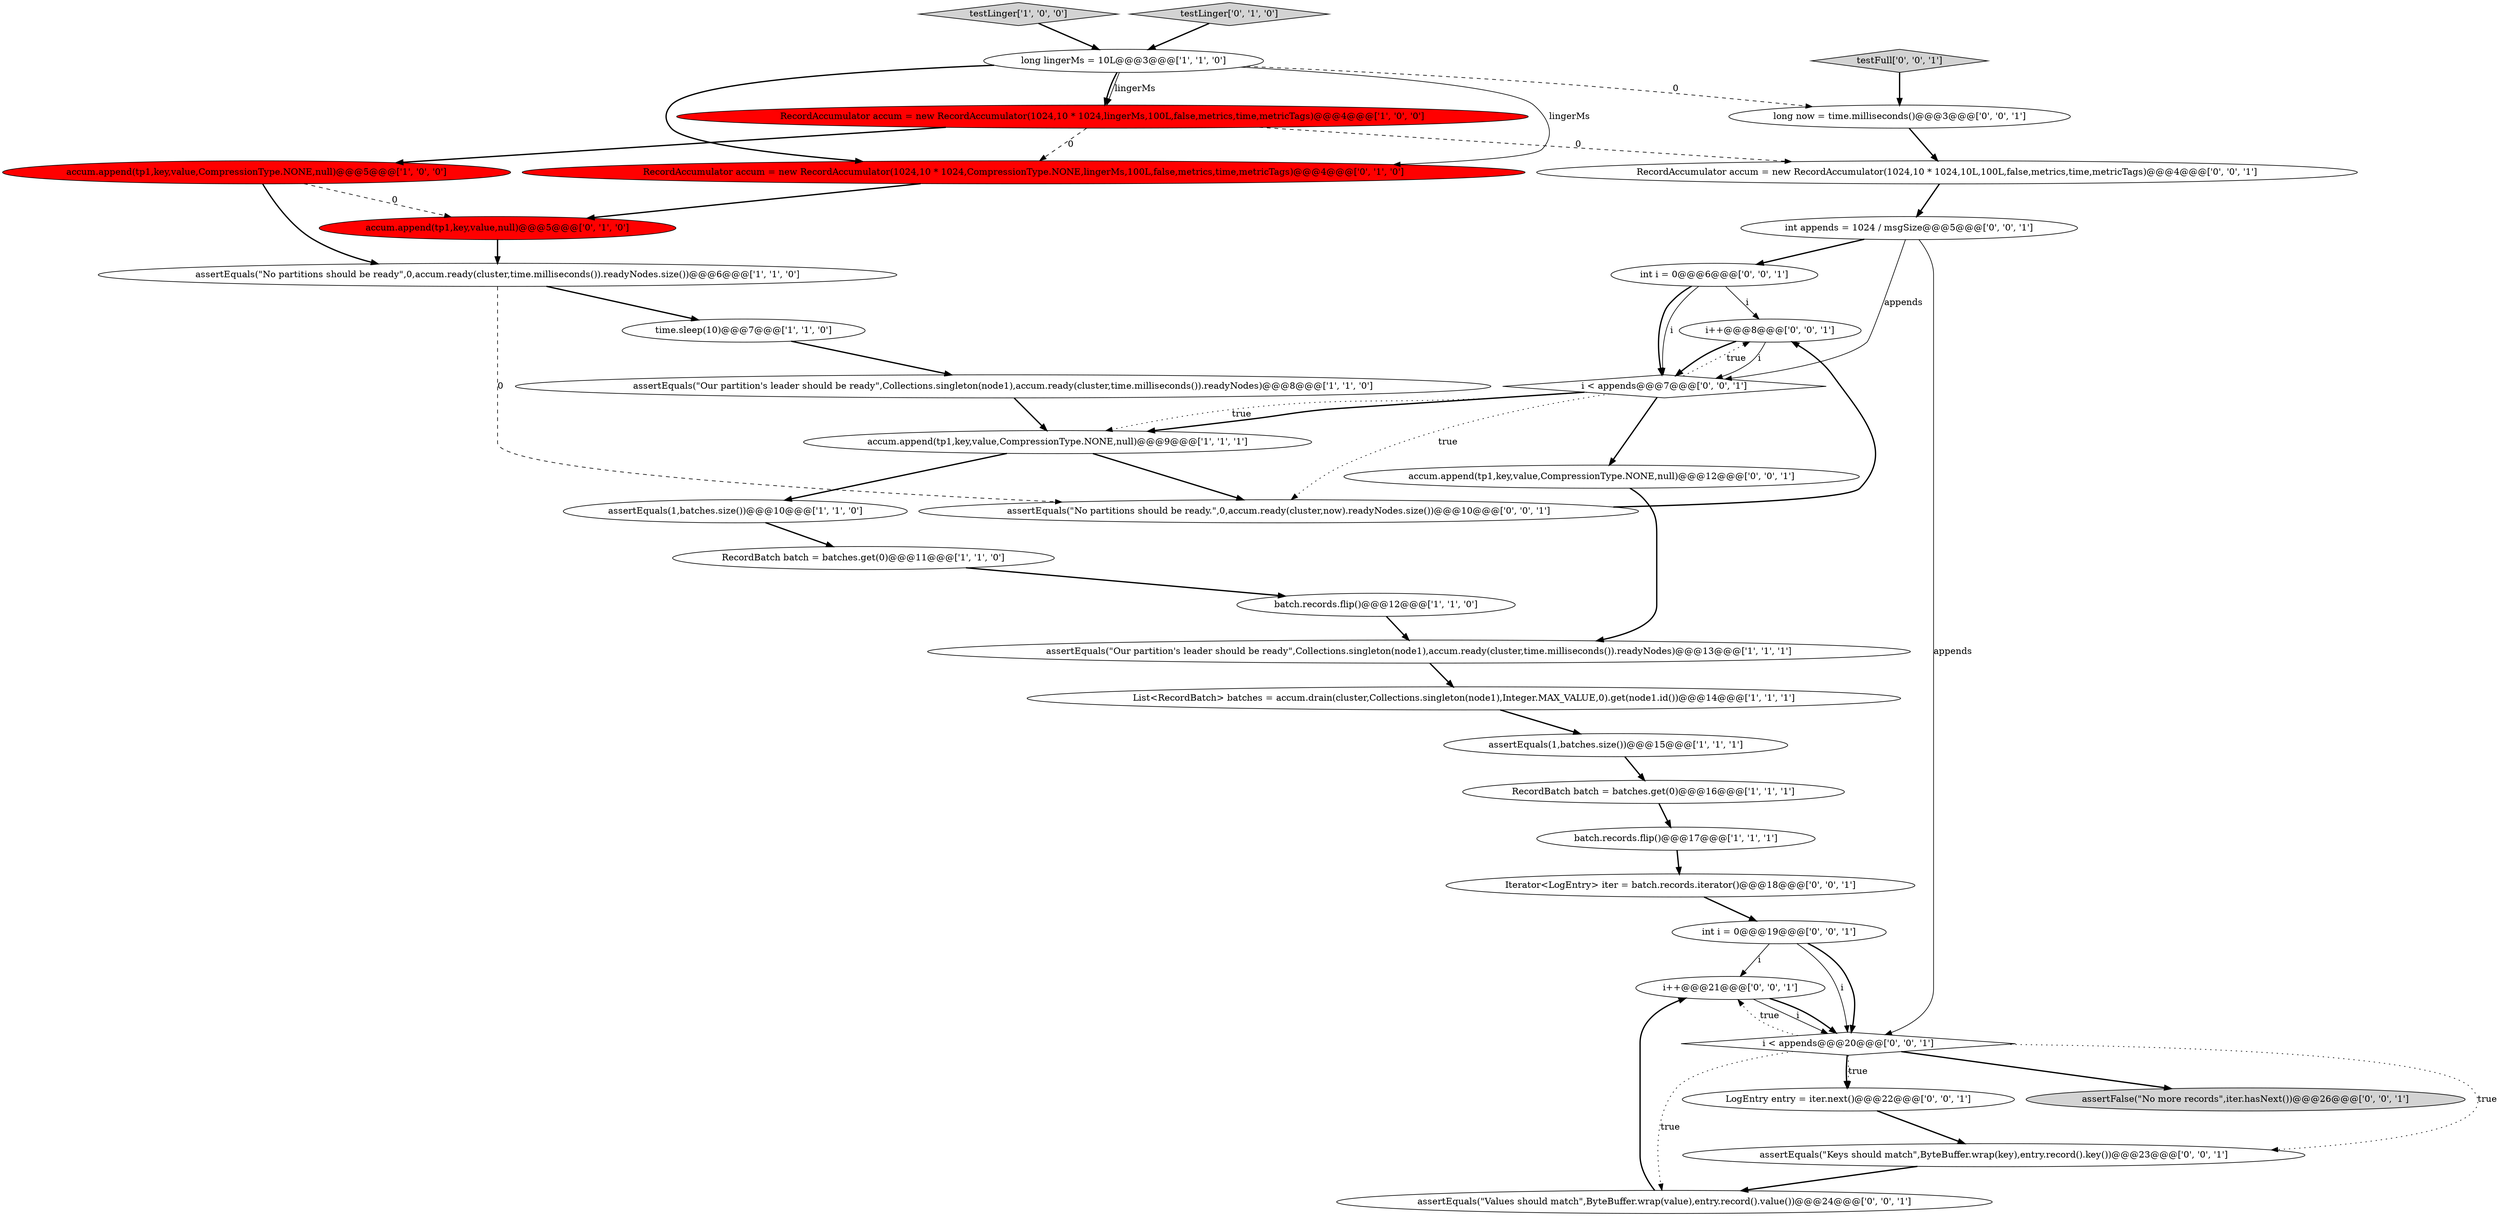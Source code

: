 digraph {
9 [style = filled, label = "assertEquals(\"Our partition's leader should be ready\",Collections.singleton(node1),accum.ready(cluster,time.milliseconds()).readyNodes)@@@13@@@['1', '1', '1']", fillcolor = white, shape = ellipse image = "AAA0AAABBB1BBB"];
24 [style = filled, label = "assertEquals(\"No partitions should be ready.\",0,accum.ready(cluster,now).readyNodes.size())@@@10@@@['0', '0', '1']", fillcolor = white, shape = ellipse image = "AAA0AAABBB3BBB"];
29 [style = filled, label = "int i = 0@@@6@@@['0', '0', '1']", fillcolor = white, shape = ellipse image = "AAA0AAABBB3BBB"];
13 [style = filled, label = "batch.records.flip()@@@12@@@['1', '1', '0']", fillcolor = white, shape = ellipse image = "AAA0AAABBB1BBB"];
3 [style = filled, label = "RecordBatch batch = batches.get(0)@@@16@@@['1', '1', '1']", fillcolor = white, shape = ellipse image = "AAA0AAABBB1BBB"];
15 [style = filled, label = "time.sleep(10)@@@7@@@['1', '1', '0']", fillcolor = white, shape = ellipse image = "AAA0AAABBB1BBB"];
27 [style = filled, label = "int appends = 1024 / msgSize@@@5@@@['0', '0', '1']", fillcolor = white, shape = ellipse image = "AAA0AAABBB3BBB"];
17 [style = filled, label = "accum.append(tp1,key,value,null)@@@5@@@['0', '1', '0']", fillcolor = red, shape = ellipse image = "AAA1AAABBB2BBB"];
7 [style = filled, label = "assertEquals(1,batches.size())@@@15@@@['1', '1', '1']", fillcolor = white, shape = ellipse image = "AAA0AAABBB1BBB"];
31 [style = filled, label = "Iterator<LogEntry> iter = batch.records.iterator()@@@18@@@['0', '0', '1']", fillcolor = white, shape = ellipse image = "AAA0AAABBB3BBB"];
34 [style = filled, label = "testFull['0', '0', '1']", fillcolor = lightgray, shape = diamond image = "AAA0AAABBB3BBB"];
10 [style = filled, label = "List<RecordBatch> batches = accum.drain(cluster,Collections.singleton(node1),Integer.MAX_VALUE,0).get(node1.id())@@@14@@@['1', '1', '1']", fillcolor = white, shape = ellipse image = "AAA0AAABBB1BBB"];
5 [style = filled, label = "testLinger['1', '0', '0']", fillcolor = lightgray, shape = diamond image = "AAA0AAABBB1BBB"];
23 [style = filled, label = "assertEquals(\"Keys should match\",ByteBuffer.wrap(key),entry.record().key())@@@23@@@['0', '0', '1']", fillcolor = white, shape = ellipse image = "AAA0AAABBB3BBB"];
30 [style = filled, label = "long now = time.milliseconds()@@@3@@@['0', '0', '1']", fillcolor = white, shape = ellipse image = "AAA0AAABBB3BBB"];
11 [style = filled, label = "RecordBatch batch = batches.get(0)@@@11@@@['1', '1', '0']", fillcolor = white, shape = ellipse image = "AAA0AAABBB1BBB"];
19 [style = filled, label = "i++@@@8@@@['0', '0', '1']", fillcolor = white, shape = ellipse image = "AAA0AAABBB3BBB"];
2 [style = filled, label = "assertEquals(1,batches.size())@@@10@@@['1', '1', '0']", fillcolor = white, shape = ellipse image = "AAA0AAABBB1BBB"];
22 [style = filled, label = "RecordAccumulator accum = new RecordAccumulator(1024,10 * 1024,10L,100L,false,metrics,time,metricTags)@@@4@@@['0', '0', '1']", fillcolor = white, shape = ellipse image = "AAA0AAABBB3BBB"];
32 [style = filled, label = "LogEntry entry = iter.next()@@@22@@@['0', '0', '1']", fillcolor = white, shape = ellipse image = "AAA0AAABBB3BBB"];
35 [style = filled, label = "i < appends@@@7@@@['0', '0', '1']", fillcolor = white, shape = diamond image = "AAA0AAABBB3BBB"];
8 [style = filled, label = "accum.append(tp1,key,value,CompressionType.NONE,null)@@@5@@@['1', '0', '0']", fillcolor = red, shape = ellipse image = "AAA1AAABBB1BBB"];
12 [style = filled, label = "long lingerMs = 10L@@@3@@@['1', '1', '0']", fillcolor = white, shape = ellipse image = "AAA0AAABBB1BBB"];
33 [style = filled, label = "int i = 0@@@19@@@['0', '0', '1']", fillcolor = white, shape = ellipse image = "AAA0AAABBB3BBB"];
0 [style = filled, label = "assertEquals(\"No partitions should be ready\",0,accum.ready(cluster,time.milliseconds()).readyNodes.size())@@@6@@@['1', '1', '0']", fillcolor = white, shape = ellipse image = "AAA0AAABBB1BBB"];
14 [style = filled, label = "RecordAccumulator accum = new RecordAccumulator(1024,10 * 1024,lingerMs,100L,false,metrics,time,metricTags)@@@4@@@['1', '0', '0']", fillcolor = red, shape = ellipse image = "AAA1AAABBB1BBB"];
26 [style = filled, label = "i++@@@21@@@['0', '0', '1']", fillcolor = white, shape = ellipse image = "AAA0AAABBB3BBB"];
21 [style = filled, label = "i < appends@@@20@@@['0', '0', '1']", fillcolor = white, shape = diamond image = "AAA0AAABBB3BBB"];
25 [style = filled, label = "accum.append(tp1,key,value,CompressionType.NONE,null)@@@12@@@['0', '0', '1']", fillcolor = white, shape = ellipse image = "AAA0AAABBB3BBB"];
4 [style = filled, label = "batch.records.flip()@@@17@@@['1', '1', '1']", fillcolor = white, shape = ellipse image = "AAA0AAABBB1BBB"];
28 [style = filled, label = "assertEquals(\"Values should match\",ByteBuffer.wrap(value),entry.record().value())@@@24@@@['0', '0', '1']", fillcolor = white, shape = ellipse image = "AAA0AAABBB3BBB"];
20 [style = filled, label = "assertFalse(\"No more records\",iter.hasNext())@@@26@@@['0', '0', '1']", fillcolor = lightgray, shape = ellipse image = "AAA0AAABBB3BBB"];
16 [style = filled, label = "RecordAccumulator accum = new RecordAccumulator(1024,10 * 1024,CompressionType.NONE,lingerMs,100L,false,metrics,time,metricTags)@@@4@@@['0', '1', '0']", fillcolor = red, shape = ellipse image = "AAA1AAABBB2BBB"];
1 [style = filled, label = "accum.append(tp1,key,value,CompressionType.NONE,null)@@@9@@@['1', '1', '1']", fillcolor = white, shape = ellipse image = "AAA0AAABBB1BBB"];
6 [style = filled, label = "assertEquals(\"Our partition's leader should be ready\",Collections.singleton(node1),accum.ready(cluster,time.milliseconds()).readyNodes)@@@8@@@['1', '1', '0']", fillcolor = white, shape = ellipse image = "AAA0AAABBB1BBB"];
18 [style = filled, label = "testLinger['0', '1', '0']", fillcolor = lightgray, shape = diamond image = "AAA0AAABBB2BBB"];
19->35 [style = solid, label="i"];
27->21 [style = solid, label="appends"];
29->35 [style = solid, label="i"];
30->22 [style = bold, label=""];
27->35 [style = solid, label="appends"];
24->19 [style = bold, label=""];
32->23 [style = bold, label=""];
35->24 [style = dotted, label="true"];
25->9 [style = bold, label=""];
18->12 [style = bold, label=""];
14->22 [style = dashed, label="0"];
28->26 [style = bold, label=""];
15->6 [style = bold, label=""];
33->21 [style = solid, label="i"];
12->16 [style = bold, label=""];
35->19 [style = dotted, label="true"];
16->17 [style = bold, label=""];
9->10 [style = bold, label=""];
21->32 [style = dotted, label="true"];
12->30 [style = dashed, label="0"];
10->7 [style = bold, label=""];
3->4 [style = bold, label=""];
34->30 [style = bold, label=""];
0->15 [style = bold, label=""];
26->21 [style = solid, label="i"];
7->3 [style = bold, label=""];
21->28 [style = dotted, label="true"];
26->21 [style = bold, label=""];
35->25 [style = bold, label=""];
8->0 [style = bold, label=""];
23->28 [style = bold, label=""];
6->1 [style = bold, label=""];
4->31 [style = bold, label=""];
35->1 [style = dotted, label="true"];
17->0 [style = bold, label=""];
21->20 [style = bold, label=""];
35->1 [style = bold, label=""];
21->26 [style = dotted, label="true"];
22->27 [style = bold, label=""];
5->12 [style = bold, label=""];
1->24 [style = bold, label=""];
21->23 [style = dotted, label="true"];
31->33 [style = bold, label=""];
19->35 [style = bold, label=""];
11->13 [style = bold, label=""];
21->32 [style = bold, label=""];
12->14 [style = bold, label=""];
0->24 [style = dashed, label="0"];
8->17 [style = dashed, label="0"];
12->16 [style = solid, label="lingerMs"];
14->8 [style = bold, label=""];
1->2 [style = bold, label=""];
13->9 [style = bold, label=""];
29->35 [style = bold, label=""];
27->29 [style = bold, label=""];
14->16 [style = dashed, label="0"];
33->21 [style = bold, label=""];
12->14 [style = solid, label="lingerMs"];
29->19 [style = solid, label="i"];
2->11 [style = bold, label=""];
33->26 [style = solid, label="i"];
}
